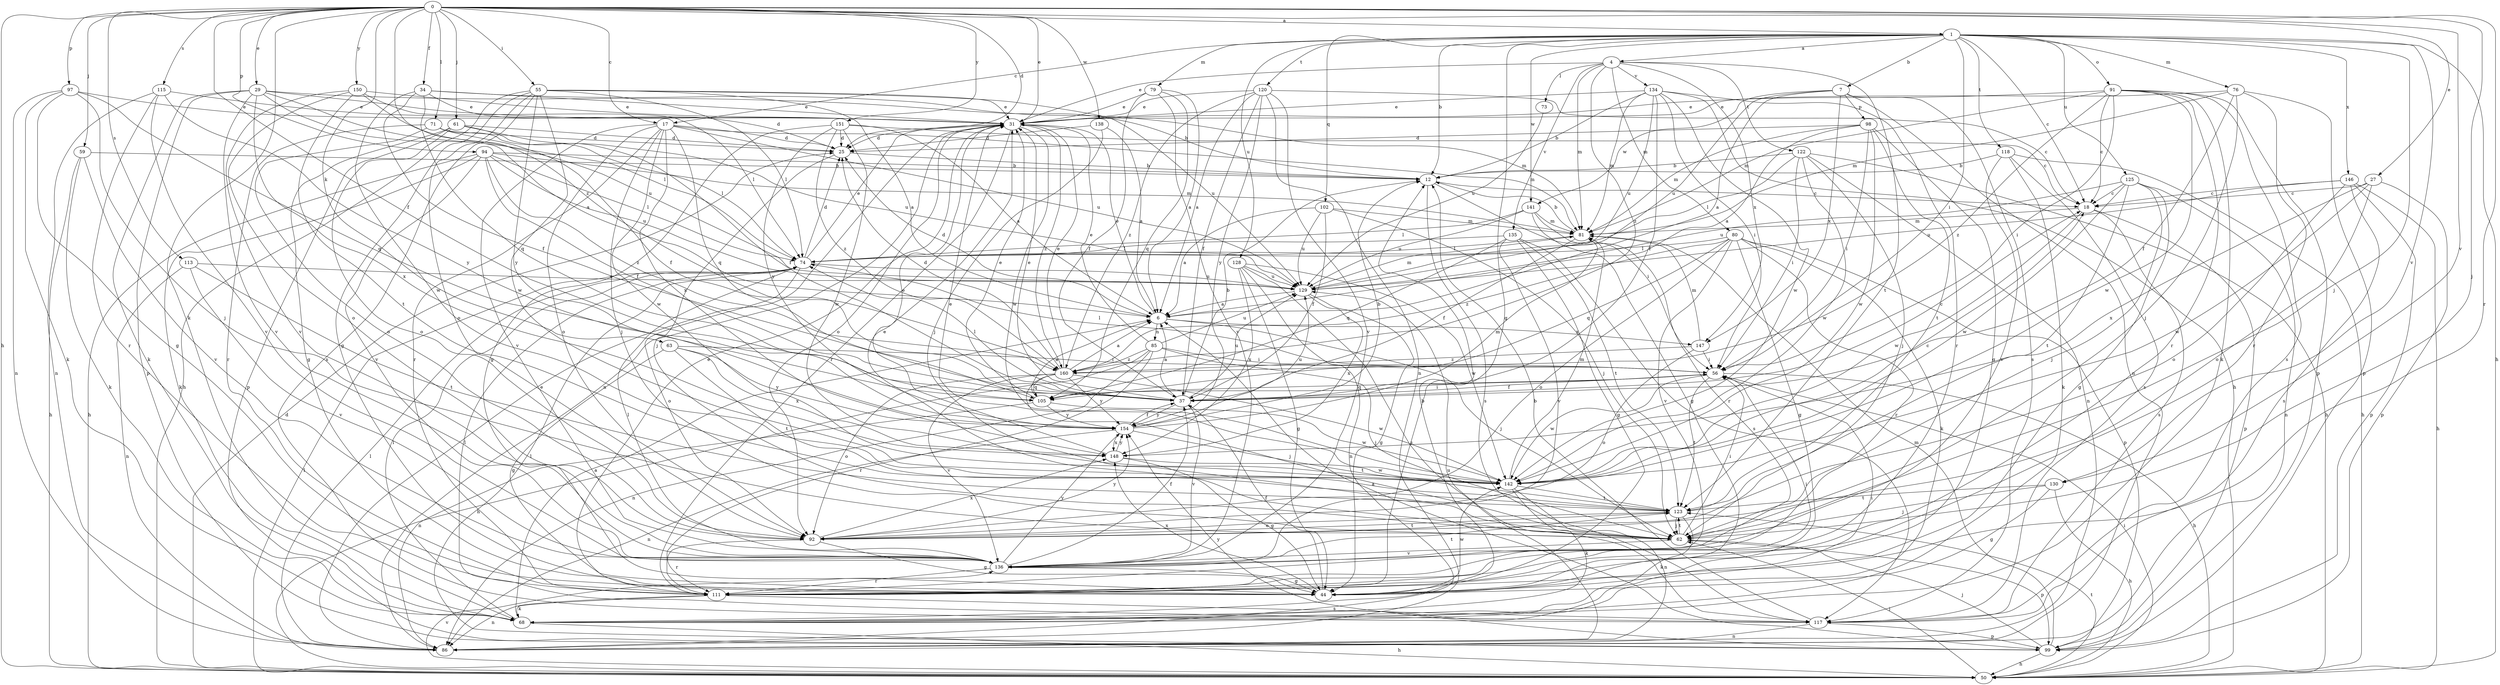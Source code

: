strict digraph  {
0;
1;
4;
6;
7;
12;
17;
18;
25;
27;
29;
31;
34;
37;
44;
50;
55;
56;
59;
61;
62;
63;
68;
71;
73;
74;
76;
79;
80;
81;
85;
86;
91;
92;
94;
97;
98;
99;
102;
105;
111;
113;
115;
117;
118;
120;
122;
123;
125;
128;
129;
130;
134;
135;
136;
138;
141;
142;
146;
147;
148;
150;
151;
154;
160;
0 -> 1  [label=a];
0 -> 17  [label=c];
0 -> 25  [label=d];
0 -> 27  [label=e];
0 -> 29  [label=e];
0 -> 31  [label=e];
0 -> 34  [label=f];
0 -> 37  [label=f];
0 -> 50  [label=h];
0 -> 55  [label=i];
0 -> 59  [label=j];
0 -> 61  [label=j];
0 -> 62  [label=j];
0 -> 63  [label=k];
0 -> 68  [label=k];
0 -> 71  [label=l];
0 -> 94  [label=p];
0 -> 97  [label=p];
0 -> 111  [label=r];
0 -> 113  [label=s];
0 -> 115  [label=s];
0 -> 130  [label=v];
0 -> 138  [label=w];
0 -> 150  [label=y];
0 -> 151  [label=y];
0 -> 160  [label=z];
1 -> 4  [label=a];
1 -> 7  [label=b];
1 -> 12  [label=b];
1 -> 17  [label=c];
1 -> 18  [label=c];
1 -> 44  [label=g];
1 -> 50  [label=h];
1 -> 56  [label=i];
1 -> 62  [label=j];
1 -> 76  [label=m];
1 -> 79  [label=m];
1 -> 91  [label=o];
1 -> 102  [label=q];
1 -> 118  [label=t];
1 -> 120  [label=t];
1 -> 125  [label=u];
1 -> 128  [label=u];
1 -> 130  [label=v];
1 -> 141  [label=w];
1 -> 146  [label=x];
4 -> 31  [label=e];
4 -> 73  [label=l];
4 -> 80  [label=m];
4 -> 81  [label=m];
4 -> 122  [label=t];
4 -> 123  [label=t];
4 -> 134  [label=v];
4 -> 135  [label=v];
4 -> 147  [label=x];
4 -> 160  [label=z];
6 -> 25  [label=d];
6 -> 31  [label=e];
6 -> 62  [label=j];
6 -> 85  [label=n];
6 -> 147  [label=x];
7 -> 6  [label=a];
7 -> 86  [label=n];
7 -> 98  [label=p];
7 -> 117  [label=s];
7 -> 129  [label=u];
7 -> 141  [label=w];
7 -> 147  [label=x];
12 -> 18  [label=c];
12 -> 56  [label=i];
12 -> 117  [label=s];
17 -> 25  [label=d];
17 -> 62  [label=j];
17 -> 81  [label=m];
17 -> 92  [label=o];
17 -> 105  [label=q];
17 -> 111  [label=r];
17 -> 129  [label=u];
17 -> 136  [label=v];
17 -> 142  [label=w];
17 -> 148  [label=x];
18 -> 81  [label=m];
18 -> 99  [label=p];
18 -> 117  [label=s];
18 -> 142  [label=w];
25 -> 12  [label=b];
25 -> 62  [label=j];
27 -> 18  [label=c];
27 -> 92  [label=o];
27 -> 99  [label=p];
27 -> 142  [label=w];
27 -> 148  [label=x];
29 -> 6  [label=a];
29 -> 12  [label=b];
29 -> 31  [label=e];
29 -> 68  [label=k];
29 -> 74  [label=l];
29 -> 99  [label=p];
29 -> 136  [label=v];
29 -> 148  [label=x];
31 -> 25  [label=d];
31 -> 86  [label=n];
31 -> 92  [label=o];
31 -> 111  [label=r];
31 -> 142  [label=w];
31 -> 160  [label=z];
34 -> 25  [label=d];
34 -> 31  [label=e];
34 -> 37  [label=f];
34 -> 81  [label=m];
34 -> 105  [label=q];
34 -> 142  [label=w];
37 -> 6  [label=a];
37 -> 12  [label=b];
37 -> 18  [label=c];
37 -> 31  [label=e];
37 -> 74  [label=l];
37 -> 129  [label=u];
37 -> 136  [label=v];
37 -> 154  [label=y];
44 -> 37  [label=f];
44 -> 142  [label=w];
44 -> 148  [label=x];
50 -> 25  [label=d];
50 -> 56  [label=i];
50 -> 62  [label=j];
50 -> 74  [label=l];
50 -> 123  [label=t];
50 -> 136  [label=v];
55 -> 6  [label=a];
55 -> 31  [label=e];
55 -> 44  [label=g];
55 -> 50  [label=h];
55 -> 74  [label=l];
55 -> 92  [label=o];
55 -> 117  [label=s];
55 -> 129  [label=u];
55 -> 142  [label=w];
55 -> 154  [label=y];
56 -> 37  [label=f];
56 -> 50  [label=h];
56 -> 74  [label=l];
56 -> 105  [label=q];
56 -> 123  [label=t];
56 -> 142  [label=w];
59 -> 12  [label=b];
59 -> 50  [label=h];
59 -> 68  [label=k];
59 -> 136  [label=v];
61 -> 25  [label=d];
61 -> 37  [label=f];
61 -> 44  [label=g];
61 -> 92  [label=o];
61 -> 99  [label=p];
61 -> 129  [label=u];
62 -> 31  [label=e];
62 -> 56  [label=i];
62 -> 99  [label=p];
62 -> 123  [label=t];
62 -> 136  [label=v];
63 -> 44  [label=g];
63 -> 56  [label=i];
63 -> 123  [label=t];
63 -> 148  [label=x];
63 -> 154  [label=y];
68 -> 6  [label=a];
68 -> 12  [label=b];
68 -> 50  [label=h];
68 -> 56  [label=i];
68 -> 74  [label=l];
71 -> 25  [label=d];
71 -> 37  [label=f];
71 -> 74  [label=l];
71 -> 92  [label=o];
71 -> 111  [label=r];
73 -> 129  [label=u];
74 -> 25  [label=d];
74 -> 31  [label=e];
74 -> 92  [label=o];
74 -> 129  [label=u];
76 -> 31  [label=e];
76 -> 37  [label=f];
76 -> 62  [label=j];
76 -> 81  [label=m];
76 -> 99  [label=p];
76 -> 111  [label=r];
79 -> 6  [label=a];
79 -> 31  [label=e];
79 -> 37  [label=f];
79 -> 105  [label=q];
79 -> 136  [label=v];
80 -> 44  [label=g];
80 -> 68  [label=k];
80 -> 74  [label=l];
80 -> 92  [label=o];
80 -> 99  [label=p];
80 -> 105  [label=q];
80 -> 111  [label=r];
80 -> 136  [label=v];
80 -> 160  [label=z];
81 -> 12  [label=b];
81 -> 37  [label=f];
81 -> 74  [label=l];
85 -> 31  [label=e];
85 -> 50  [label=h];
85 -> 56  [label=i];
85 -> 62  [label=j];
85 -> 86  [label=n];
85 -> 111  [label=r];
85 -> 129  [label=u];
85 -> 160  [label=z];
86 -> 31  [label=e];
86 -> 74  [label=l];
86 -> 129  [label=u];
91 -> 18  [label=c];
91 -> 31  [label=e];
91 -> 56  [label=i];
91 -> 68  [label=k];
91 -> 81  [label=m];
91 -> 99  [label=p];
91 -> 111  [label=r];
91 -> 117  [label=s];
91 -> 142  [label=w];
91 -> 160  [label=z];
92 -> 44  [label=g];
92 -> 111  [label=r];
92 -> 123  [label=t];
92 -> 148  [label=x];
92 -> 154  [label=y];
94 -> 12  [label=b];
94 -> 37  [label=f];
94 -> 50  [label=h];
94 -> 68  [label=k];
94 -> 74  [label=l];
94 -> 81  [label=m];
94 -> 129  [label=u];
94 -> 136  [label=v];
94 -> 160  [label=z];
97 -> 31  [label=e];
97 -> 44  [label=g];
97 -> 62  [label=j];
97 -> 68  [label=k];
97 -> 86  [label=n];
97 -> 105  [label=q];
98 -> 6  [label=a];
98 -> 25  [label=d];
98 -> 44  [label=g];
98 -> 56  [label=i];
98 -> 81  [label=m];
98 -> 123  [label=t];
98 -> 142  [label=w];
99 -> 6  [label=a];
99 -> 50  [label=h];
99 -> 62  [label=j];
99 -> 74  [label=l];
99 -> 81  [label=m];
99 -> 154  [label=y];
102 -> 6  [label=a];
102 -> 37  [label=f];
102 -> 62  [label=j];
102 -> 81  [label=m];
102 -> 129  [label=u];
105 -> 6  [label=a];
105 -> 31  [label=e];
105 -> 56  [label=i];
105 -> 86  [label=n];
105 -> 142  [label=w];
105 -> 154  [label=y];
111 -> 31  [label=e];
111 -> 56  [label=i];
111 -> 68  [label=k];
111 -> 86  [label=n];
111 -> 117  [label=s];
113 -> 86  [label=n];
113 -> 123  [label=t];
113 -> 129  [label=u];
113 -> 136  [label=v];
115 -> 31  [label=e];
115 -> 86  [label=n];
115 -> 111  [label=r];
115 -> 136  [label=v];
115 -> 154  [label=y];
117 -> 12  [label=b];
117 -> 74  [label=l];
117 -> 86  [label=n];
117 -> 99  [label=p];
118 -> 12  [label=b];
118 -> 50  [label=h];
118 -> 68  [label=k];
118 -> 117  [label=s];
118 -> 136  [label=v];
120 -> 6  [label=a];
120 -> 18  [label=c];
120 -> 31  [label=e];
120 -> 37  [label=f];
120 -> 86  [label=n];
120 -> 136  [label=v];
120 -> 154  [label=y];
120 -> 160  [label=z];
122 -> 12  [label=b];
122 -> 50  [label=h];
122 -> 56  [label=i];
122 -> 62  [label=j];
122 -> 74  [label=l];
122 -> 86  [label=n];
122 -> 142  [label=w];
123 -> 62  [label=j];
123 -> 68  [label=k];
123 -> 92  [label=o];
125 -> 18  [label=c];
125 -> 44  [label=g];
125 -> 62  [label=j];
125 -> 86  [label=n];
125 -> 123  [label=t];
125 -> 129  [label=u];
125 -> 142  [label=w];
128 -> 44  [label=g];
128 -> 86  [label=n];
128 -> 117  [label=s];
128 -> 129  [label=u];
128 -> 142  [label=w];
128 -> 148  [label=x];
129 -> 6  [label=a];
129 -> 44  [label=g];
129 -> 81  [label=m];
129 -> 148  [label=x];
130 -> 44  [label=g];
130 -> 50  [label=h];
130 -> 62  [label=j];
130 -> 123  [label=t];
134 -> 12  [label=b];
134 -> 31  [label=e];
134 -> 37  [label=f];
134 -> 50  [label=h];
134 -> 56  [label=i];
134 -> 81  [label=m];
134 -> 111  [label=r];
134 -> 129  [label=u];
134 -> 142  [label=w];
135 -> 44  [label=g];
135 -> 74  [label=l];
135 -> 105  [label=q];
135 -> 117  [label=s];
135 -> 123  [label=t];
135 -> 136  [label=v];
136 -> 37  [label=f];
136 -> 44  [label=g];
136 -> 74  [label=l];
136 -> 111  [label=r];
136 -> 123  [label=t];
136 -> 154  [label=y];
138 -> 6  [label=a];
138 -> 25  [label=d];
138 -> 62  [label=j];
141 -> 44  [label=g];
141 -> 74  [label=l];
141 -> 81  [label=m];
141 -> 111  [label=r];
141 -> 129  [label=u];
142 -> 18  [label=c];
142 -> 31  [label=e];
142 -> 68  [label=k];
142 -> 81  [label=m];
142 -> 86  [label=n];
142 -> 123  [label=t];
146 -> 18  [label=c];
146 -> 50  [label=h];
146 -> 92  [label=o];
146 -> 99  [label=p];
146 -> 117  [label=s];
146 -> 129  [label=u];
147 -> 56  [label=i];
147 -> 81  [label=m];
147 -> 92  [label=o];
147 -> 160  [label=z];
148 -> 31  [label=e];
148 -> 44  [label=g];
148 -> 142  [label=w];
148 -> 154  [label=y];
150 -> 31  [label=e];
150 -> 74  [label=l];
150 -> 92  [label=o];
150 -> 123  [label=t];
150 -> 129  [label=u];
150 -> 136  [label=v];
151 -> 6  [label=a];
151 -> 18  [label=c];
151 -> 25  [label=d];
151 -> 44  [label=g];
151 -> 142  [label=w];
151 -> 154  [label=y];
151 -> 160  [label=z];
154 -> 12  [label=b];
154 -> 37  [label=f];
154 -> 81  [label=m];
154 -> 86  [label=n];
154 -> 123  [label=t];
154 -> 129  [label=u];
154 -> 148  [label=x];
160 -> 6  [label=a];
160 -> 25  [label=d];
160 -> 31  [label=e];
160 -> 62  [label=j];
160 -> 92  [label=o];
160 -> 105  [label=q];
160 -> 136  [label=v];
160 -> 142  [label=w];
160 -> 154  [label=y];
}
